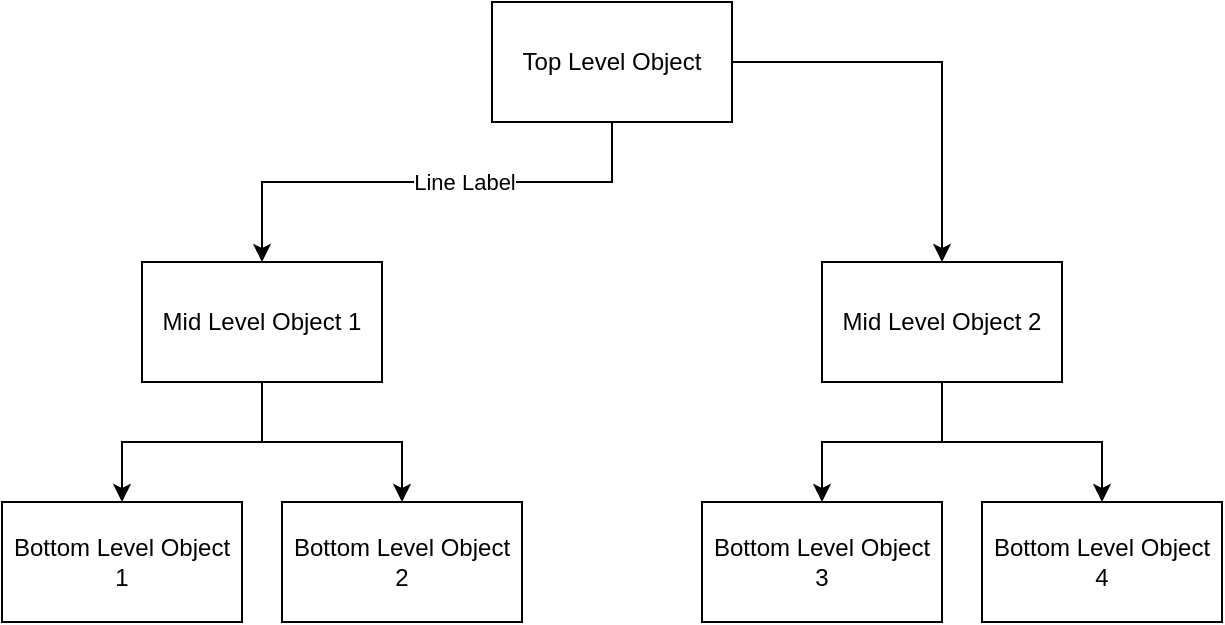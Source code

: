 <mxfile version="21.6.5" type="device">
  <diagram name="Page-1" id="GRXrVSJ3_2ZGtGiiIE3V">
    <mxGraphModel dx="1232" dy="1188" grid="1" gridSize="10" guides="1" tooltips="1" connect="1" arrows="1" fold="1" page="1" pageScale="1" pageWidth="850" pageHeight="1100" math="0" shadow="0">
      <root>
        <mxCell id="0" />
        <mxCell id="1" parent="0" />
        <mxCell id="7KEc3_y8xHBtGOdUQax5-8" style="edgeStyle=orthogonalEdgeStyle;rounded=0;orthogonalLoop=1;jettySize=auto;html=1;" parent="1" source="7KEc3_y8xHBtGOdUQax5-1" target="7KEc3_y8xHBtGOdUQax5-2" edge="1">
          <mxGeometry relative="1" as="geometry">
            <Array as="points">
              <mxPoint x="425" y="280" />
              <mxPoint x="250" y="280" />
            </Array>
          </mxGeometry>
        </mxCell>
        <mxCell id="7KEc3_y8xHBtGOdUQax5-27" value="Line Label" style="edgeLabel;html=1;align=center;verticalAlign=middle;resizable=0;points=[];" parent="7KEc3_y8xHBtGOdUQax5-8" vertex="1" connectable="0">
          <mxGeometry x="-0.514" relative="1" as="geometry">
            <mxPoint x="-45" as="offset" />
          </mxGeometry>
        </mxCell>
        <mxCell id="7KEc3_y8xHBtGOdUQax5-9" style="edgeStyle=orthogonalEdgeStyle;rounded=0;orthogonalLoop=1;jettySize=auto;html=1;" parent="1" source="7KEc3_y8xHBtGOdUQax5-1" target="7KEc3_y8xHBtGOdUQax5-3" edge="1">
          <mxGeometry relative="1" as="geometry" />
        </mxCell>
        <mxCell id="7KEc3_y8xHBtGOdUQax5-1" value="Top Level Object" style="rounded=0;whiteSpace=wrap;html=1;" parent="1" vertex="1">
          <mxGeometry x="365" y="190" width="120" height="60" as="geometry" />
        </mxCell>
        <mxCell id="7KEc3_y8xHBtGOdUQax5-10" style="edgeStyle=orthogonalEdgeStyle;rounded=0;orthogonalLoop=1;jettySize=auto;html=1;" parent="1" source="7KEc3_y8xHBtGOdUQax5-2" target="7KEc3_y8xHBtGOdUQax5-4" edge="1">
          <mxGeometry relative="1" as="geometry" />
        </mxCell>
        <mxCell id="7KEc3_y8xHBtGOdUQax5-11" style="edgeStyle=orthogonalEdgeStyle;rounded=0;orthogonalLoop=1;jettySize=auto;html=1;" parent="1" source="7KEc3_y8xHBtGOdUQax5-2" target="7KEc3_y8xHBtGOdUQax5-5" edge="1">
          <mxGeometry relative="1" as="geometry" />
        </mxCell>
        <mxCell id="7KEc3_y8xHBtGOdUQax5-2" value="Mid Level Object 1" style="rounded=0;whiteSpace=wrap;html=1;" parent="1" vertex="1">
          <mxGeometry x="190" y="320" width="120" height="60" as="geometry" />
        </mxCell>
        <mxCell id="7KEc3_y8xHBtGOdUQax5-12" style="edgeStyle=orthogonalEdgeStyle;rounded=0;orthogonalLoop=1;jettySize=auto;html=1;" parent="1" source="7KEc3_y8xHBtGOdUQax5-3" target="7KEc3_y8xHBtGOdUQax5-6" edge="1">
          <mxGeometry relative="1" as="geometry" />
        </mxCell>
        <mxCell id="7KEc3_y8xHBtGOdUQax5-13" style="edgeStyle=orthogonalEdgeStyle;rounded=0;orthogonalLoop=1;jettySize=auto;html=1;" parent="1" source="7KEc3_y8xHBtGOdUQax5-3" target="7KEc3_y8xHBtGOdUQax5-7" edge="1">
          <mxGeometry relative="1" as="geometry" />
        </mxCell>
        <mxCell id="7KEc3_y8xHBtGOdUQax5-3" value="Mid Level Object 2" style="rounded=0;whiteSpace=wrap;html=1;" parent="1" vertex="1">
          <mxGeometry x="530" y="320" width="120" height="60" as="geometry" />
        </mxCell>
        <mxCell id="7KEc3_y8xHBtGOdUQax5-4" value="Bottom Level Object 1" style="rounded=0;whiteSpace=wrap;html=1;" parent="1" vertex="1">
          <mxGeometry x="120" y="440" width="120" height="60" as="geometry" />
        </mxCell>
        <mxCell id="7KEc3_y8xHBtGOdUQax5-5" value="Bottom Level Object 2" style="rounded=0;whiteSpace=wrap;html=1;" parent="1" vertex="1">
          <mxGeometry x="260" y="440" width="120" height="60" as="geometry" />
        </mxCell>
        <mxCell id="7KEc3_y8xHBtGOdUQax5-6" value="Bottom Level Object 3" style="rounded=0;whiteSpace=wrap;html=1;" parent="1" vertex="1">
          <mxGeometry x="470" y="440" width="120" height="60" as="geometry" />
        </mxCell>
        <mxCell id="7KEc3_y8xHBtGOdUQax5-7" value="Bottom Level Object 4" style="rounded=0;whiteSpace=wrap;html=1;" parent="1" vertex="1">
          <mxGeometry x="610" y="440" width="120" height="60" as="geometry" />
        </mxCell>
      </root>
    </mxGraphModel>
  </diagram>
</mxfile>
